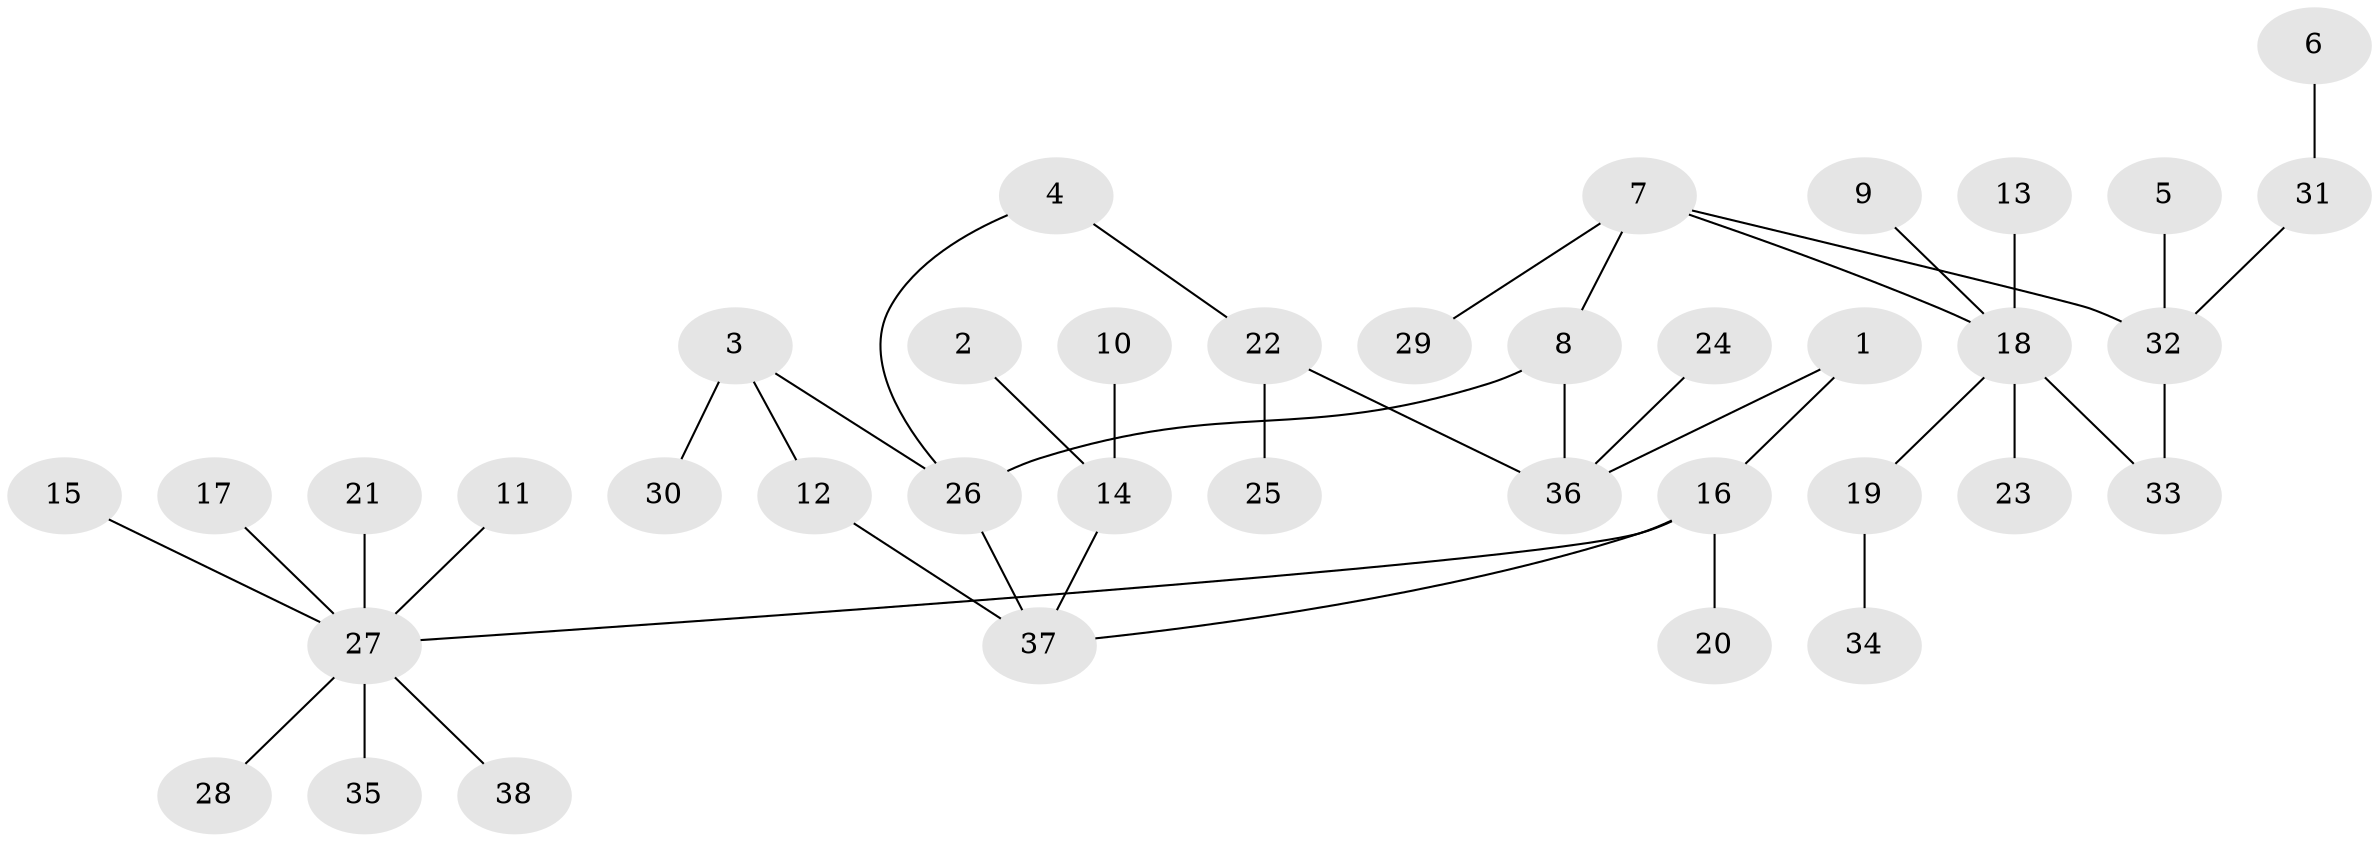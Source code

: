 // original degree distribution, {6: 0.039473684210526314, 5: 0.09210526315789473, 3: 0.07894736842105263, 1: 0.4868421052631579, 4: 0.039473684210526314, 2: 0.2631578947368421}
// Generated by graph-tools (version 1.1) at 2025/49/03/09/25 03:49:15]
// undirected, 38 vertices, 41 edges
graph export_dot {
graph [start="1"]
  node [color=gray90,style=filled];
  1;
  2;
  3;
  4;
  5;
  6;
  7;
  8;
  9;
  10;
  11;
  12;
  13;
  14;
  15;
  16;
  17;
  18;
  19;
  20;
  21;
  22;
  23;
  24;
  25;
  26;
  27;
  28;
  29;
  30;
  31;
  32;
  33;
  34;
  35;
  36;
  37;
  38;
  1 -- 16 [weight=1.0];
  1 -- 36 [weight=1.0];
  2 -- 14 [weight=1.0];
  3 -- 12 [weight=1.0];
  3 -- 26 [weight=1.0];
  3 -- 30 [weight=1.0];
  4 -- 22 [weight=1.0];
  4 -- 26 [weight=1.0];
  5 -- 32 [weight=1.0];
  6 -- 31 [weight=1.0];
  7 -- 8 [weight=1.0];
  7 -- 18 [weight=1.0];
  7 -- 29 [weight=1.0];
  7 -- 32 [weight=1.0];
  8 -- 26 [weight=1.0];
  8 -- 36 [weight=1.0];
  9 -- 18 [weight=1.0];
  10 -- 14 [weight=1.0];
  11 -- 27 [weight=1.0];
  12 -- 37 [weight=1.0];
  13 -- 18 [weight=1.0];
  14 -- 37 [weight=1.0];
  15 -- 27 [weight=1.0];
  16 -- 20 [weight=1.0];
  16 -- 27 [weight=1.0];
  16 -- 37 [weight=1.0];
  17 -- 27 [weight=1.0];
  18 -- 19 [weight=1.0];
  18 -- 23 [weight=1.0];
  18 -- 33 [weight=1.0];
  19 -- 34 [weight=1.0];
  21 -- 27 [weight=1.0];
  22 -- 25 [weight=1.0];
  22 -- 36 [weight=1.0];
  24 -- 36 [weight=1.0];
  26 -- 37 [weight=1.0];
  27 -- 28 [weight=1.0];
  27 -- 35 [weight=1.0];
  27 -- 38 [weight=1.0];
  31 -- 32 [weight=1.0];
  32 -- 33 [weight=1.0];
}
